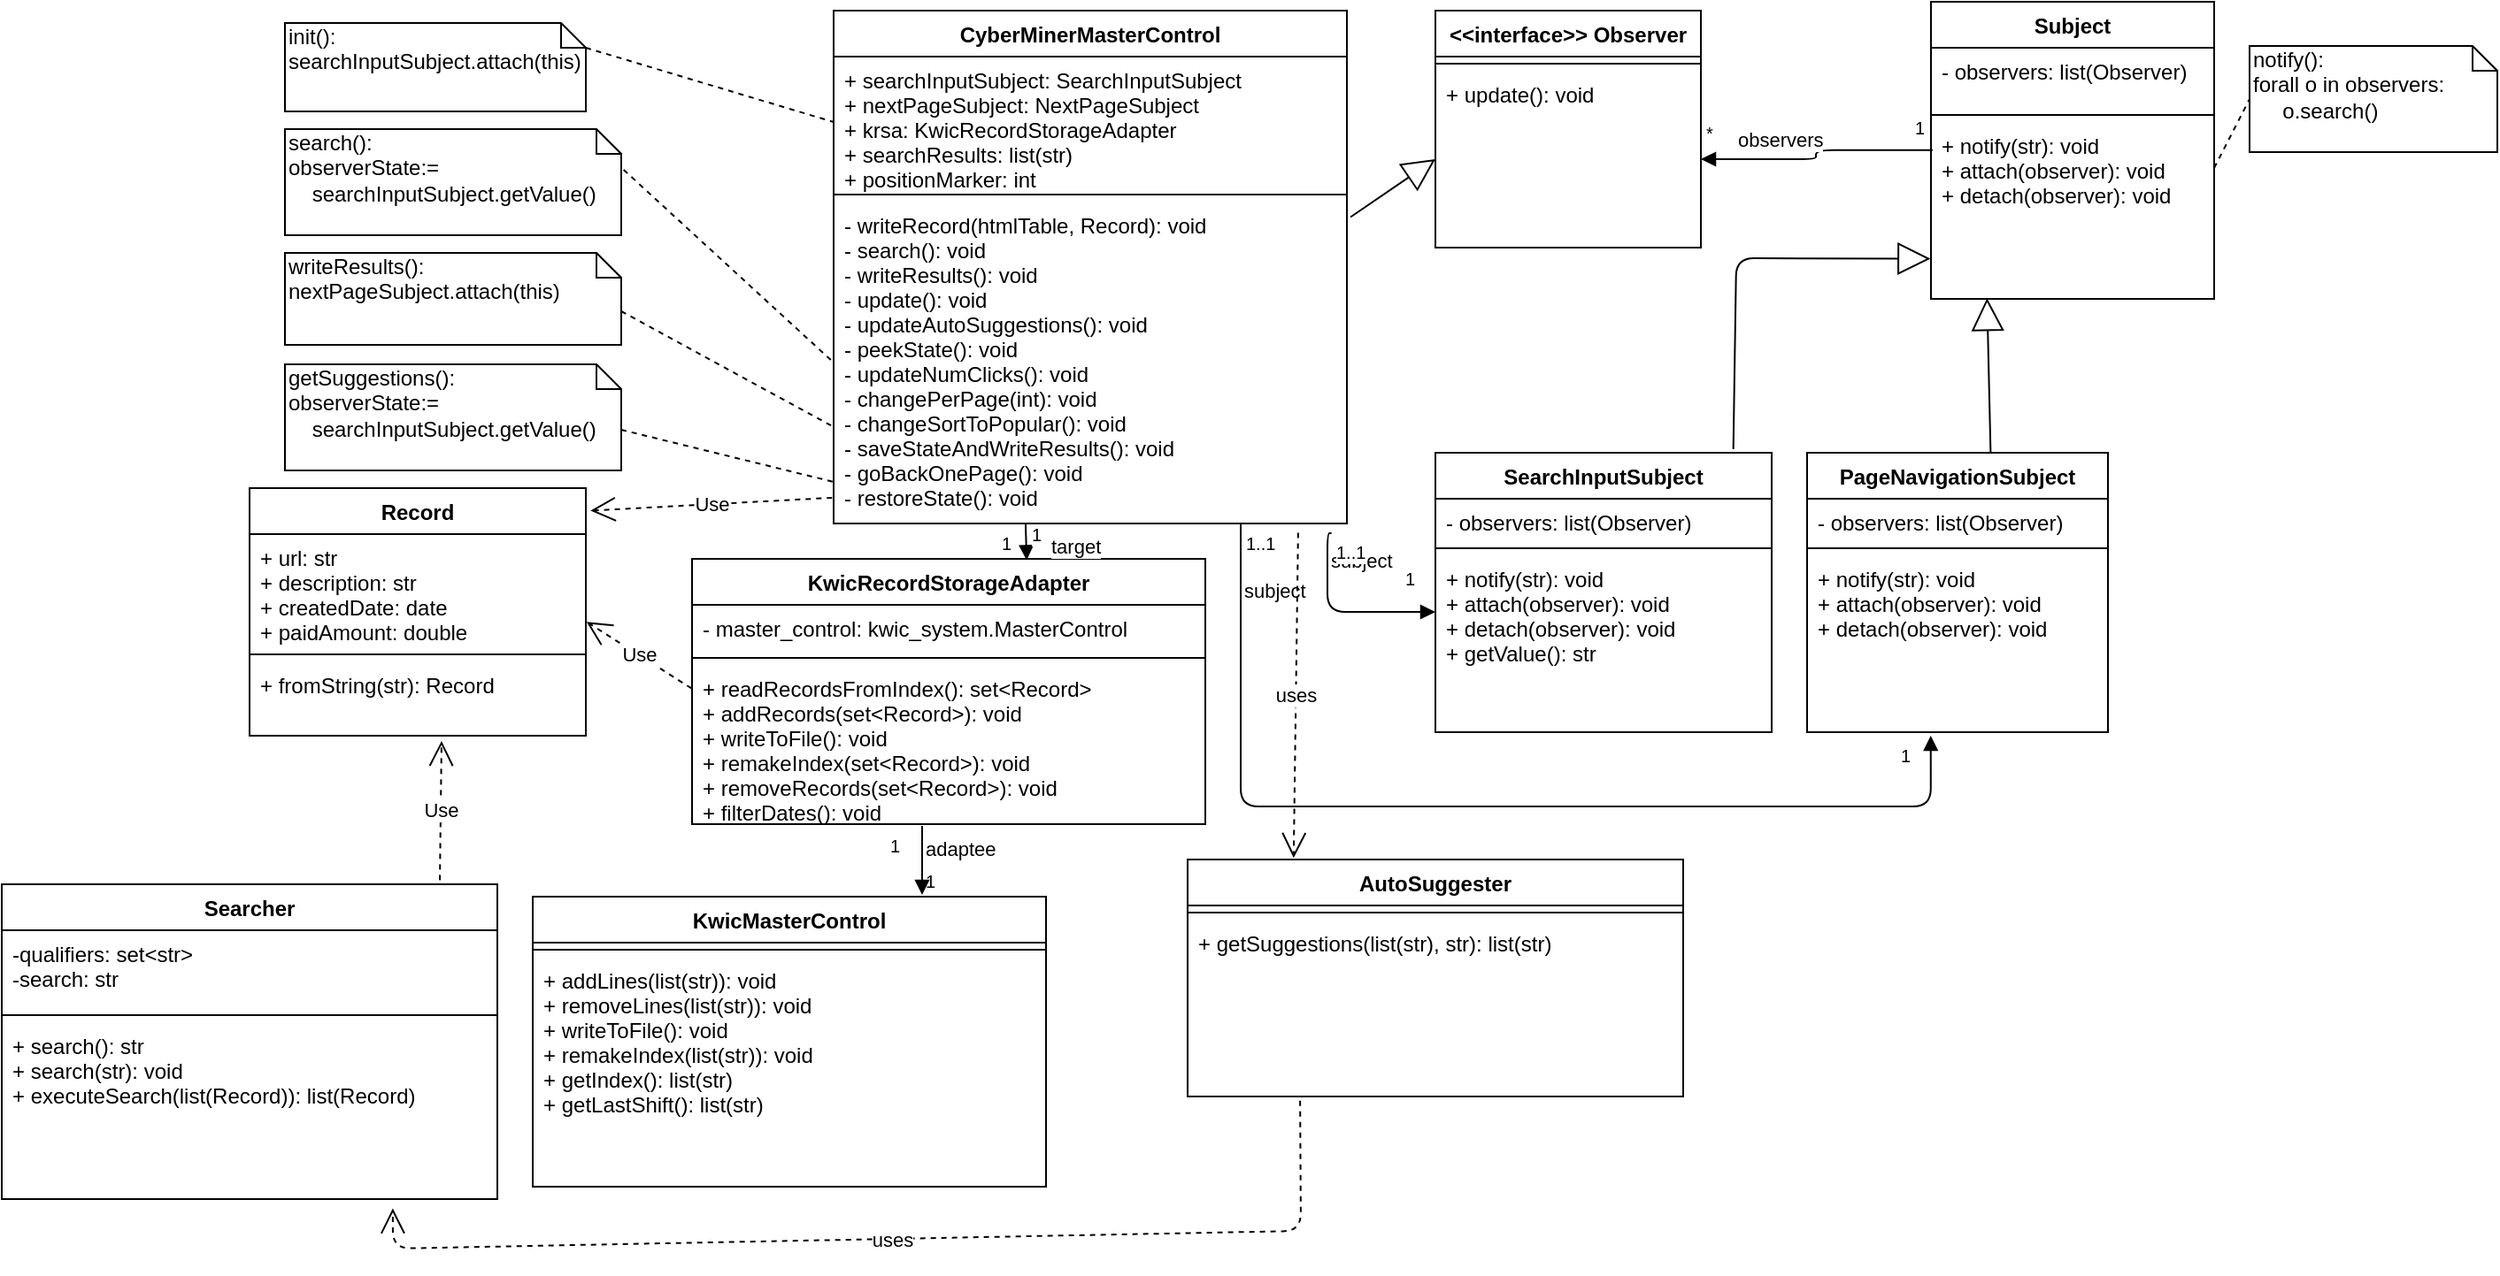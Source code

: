 <mxfile version="12.3.3" type="github" pages="1">
  <diagram id="T4emJ2A0gdQVIQOlJknf" name="Page-1">
    <mxGraphModel dx="3291" dy="711" grid="1" gridSize="10" guides="1" tooltips="1" connect="1" arrows="1" fold="1" page="1" pageScale="1" pageWidth="1600" pageHeight="1200" math="0" shadow="0">
      <root>
        <mxCell id="0"/>
        <mxCell id="1" parent="0"/>
        <mxCell id="xosQfCJ6UveeNYg1vg_T-1" value="KwicRecordStorageAdapter" style="swimlane;fontStyle=1;align=center;verticalAlign=top;childLayout=stackLayout;horizontal=1;startSize=26;horizontalStack=0;resizeParent=1;resizeParentMax=0;resizeLast=0;collapsible=1;marginBottom=0;" vertex="1" parent="1">
          <mxGeometry x="230" y="370" width="290" height="150" as="geometry"/>
        </mxCell>
        <mxCell id="xosQfCJ6UveeNYg1vg_T-2" value="- master_control: kwic_system.MasterControl" style="text;strokeColor=none;fillColor=none;align=left;verticalAlign=top;spacingLeft=4;spacingRight=4;overflow=hidden;rotatable=0;points=[[0,0.5],[1,0.5]];portConstraint=eastwest;" vertex="1" parent="xosQfCJ6UveeNYg1vg_T-1">
          <mxGeometry y="26" width="290" height="26" as="geometry"/>
        </mxCell>
        <mxCell id="xosQfCJ6UveeNYg1vg_T-3" value="" style="line;strokeWidth=1;fillColor=none;align=left;verticalAlign=middle;spacingTop=-1;spacingLeft=3;spacingRight=3;rotatable=0;labelPosition=right;points=[];portConstraint=eastwest;" vertex="1" parent="xosQfCJ6UveeNYg1vg_T-1">
          <mxGeometry y="52" width="290" height="8" as="geometry"/>
        </mxCell>
        <mxCell id="xosQfCJ6UveeNYg1vg_T-4" value="+ readRecordsFromIndex(): set&lt;Record&gt;&#xa;+ addRecords(set&lt;Record&gt;): void&#xa;+ writeToFile(): void&#xa;+ remakeIndex(set&lt;Record&gt;): void&#xa;+ removeRecords(set&lt;Record&gt;): void&#xa;+ filterDates(): void" style="text;strokeColor=none;fillColor=none;align=left;verticalAlign=top;spacingLeft=4;spacingRight=4;overflow=hidden;rotatable=0;points=[[0,0.5],[1,0.5]];portConstraint=eastwest;" vertex="1" parent="xosQfCJ6UveeNYg1vg_T-1">
          <mxGeometry y="60" width="290" height="90" as="geometry"/>
        </mxCell>
        <mxCell id="xosQfCJ6UveeNYg1vg_T-5" value="KwicMasterControl" style="swimlane;fontStyle=1;align=center;verticalAlign=top;childLayout=stackLayout;horizontal=1;startSize=26;horizontalStack=0;resizeParent=1;resizeParentMax=0;resizeLast=0;collapsible=1;marginBottom=0;" vertex="1" parent="1">
          <mxGeometry x="140" y="561" width="290" height="164" as="geometry"/>
        </mxCell>
        <mxCell id="xosQfCJ6UveeNYg1vg_T-7" value="" style="line;strokeWidth=1;fillColor=none;align=left;verticalAlign=middle;spacingTop=-1;spacingLeft=3;spacingRight=3;rotatable=0;labelPosition=right;points=[];portConstraint=eastwest;" vertex="1" parent="xosQfCJ6UveeNYg1vg_T-5">
          <mxGeometry y="26" width="290" height="8" as="geometry"/>
        </mxCell>
        <mxCell id="xosQfCJ6UveeNYg1vg_T-8" value="+ addLines(list(str)): void&#xa;+ removeLines(list(str)): void&#xa;+ writeToFile(): void&#xa;+ remakeIndex(list(str)): void&#xa;+ getIndex(): list(str)&#xa;+ getLastShift(): list(str)&#xa;" style="text;strokeColor=none;fillColor=none;align=left;verticalAlign=top;spacingLeft=4;spacingRight=4;overflow=hidden;rotatable=0;points=[[0,0.5],[1,0.5]];portConstraint=eastwest;" vertex="1" parent="xosQfCJ6UveeNYg1vg_T-5">
          <mxGeometry y="34" width="290" height="130" as="geometry"/>
        </mxCell>
        <mxCell id="xosQfCJ6UveeNYg1vg_T-15" value="AutoSuggester" style="swimlane;fontStyle=1;align=center;verticalAlign=top;childLayout=stackLayout;horizontal=1;startSize=26;horizontalStack=0;resizeParent=1;resizeParentMax=0;resizeLast=0;collapsible=1;marginBottom=0;" vertex="1" parent="1">
          <mxGeometry x="510" y="540" width="280" height="134" as="geometry">
            <mxRectangle x="350" y="350" width="190" height="26" as="alternateBounds"/>
          </mxGeometry>
        </mxCell>
        <mxCell id="xosQfCJ6UveeNYg1vg_T-17" value="" style="line;strokeWidth=1;fillColor=none;align=left;verticalAlign=middle;spacingTop=-1;spacingLeft=3;spacingRight=3;rotatable=0;labelPosition=right;points=[];portConstraint=eastwest;" vertex="1" parent="xosQfCJ6UveeNYg1vg_T-15">
          <mxGeometry y="26" width="280" height="8" as="geometry"/>
        </mxCell>
        <mxCell id="xosQfCJ6UveeNYg1vg_T-18" value="+ getSuggestions(list(str), str): list(str)&#xa;" style="text;strokeColor=none;fillColor=none;align=left;verticalAlign=top;spacingLeft=4;spacingRight=4;overflow=hidden;rotatable=0;points=[[0,0.5],[1,0.5]];portConstraint=eastwest;" vertex="1" parent="xosQfCJ6UveeNYg1vg_T-15">
          <mxGeometry y="34" width="280" height="100" as="geometry"/>
        </mxCell>
        <mxCell id="xosQfCJ6UveeNYg1vg_T-19" value="Record" style="swimlane;fontStyle=1;align=center;verticalAlign=top;childLayout=stackLayout;horizontal=1;startSize=26;horizontalStack=0;resizeParent=1;resizeParentMax=0;resizeLast=0;collapsible=1;marginBottom=0;" vertex="1" parent="1">
          <mxGeometry x="-20" y="330" width="190" height="140" as="geometry">
            <mxRectangle x="350" y="350" width="190" height="26" as="alternateBounds"/>
          </mxGeometry>
        </mxCell>
        <mxCell id="xosQfCJ6UveeNYg1vg_T-20" value="+ url: str&#xa;+ description: str&#xa;+ createdDate: date&#xa;+ paidAmount: double" style="text;strokeColor=none;fillColor=none;align=left;verticalAlign=top;spacingLeft=4;spacingRight=4;overflow=hidden;rotatable=0;points=[[0,0.5],[1,0.5]];portConstraint=eastwest;" vertex="1" parent="xosQfCJ6UveeNYg1vg_T-19">
          <mxGeometry y="26" width="190" height="64" as="geometry"/>
        </mxCell>
        <mxCell id="xosQfCJ6UveeNYg1vg_T-21" value="" style="line;strokeWidth=1;fillColor=none;align=left;verticalAlign=middle;spacingTop=-1;spacingLeft=3;spacingRight=3;rotatable=0;labelPosition=right;points=[];portConstraint=eastwest;" vertex="1" parent="xosQfCJ6UveeNYg1vg_T-19">
          <mxGeometry y="90" width="190" height="8" as="geometry"/>
        </mxCell>
        <mxCell id="xosQfCJ6UveeNYg1vg_T-22" value="+ fromString(str): Record" style="text;strokeColor=none;fillColor=none;align=left;verticalAlign=top;spacingLeft=4;spacingRight=4;overflow=hidden;rotatable=0;points=[[0,0.5],[1,0.5]];portConstraint=eastwest;" vertex="1" parent="xosQfCJ6UveeNYg1vg_T-19">
          <mxGeometry y="98" width="190" height="42" as="geometry"/>
        </mxCell>
        <mxCell id="xosQfCJ6UveeNYg1vg_T-23" value="Searcher" style="swimlane;fontStyle=1;align=center;verticalAlign=top;childLayout=stackLayout;horizontal=1;startSize=26;horizontalStack=0;resizeParent=1;resizeParentMax=0;resizeLast=0;collapsible=1;marginBottom=0;" vertex="1" parent="1">
          <mxGeometry x="-160" y="554" width="280" height="178" as="geometry">
            <mxRectangle x="350" y="350" width="190" height="26" as="alternateBounds"/>
          </mxGeometry>
        </mxCell>
        <mxCell id="xosQfCJ6UveeNYg1vg_T-24" value="-qualifiers: set&lt;str&gt;&#xa;-search: str" style="text;strokeColor=none;fillColor=none;align=left;verticalAlign=top;spacingLeft=4;spacingRight=4;overflow=hidden;rotatable=0;points=[[0,0.5],[1,0.5]];portConstraint=eastwest;" vertex="1" parent="xosQfCJ6UveeNYg1vg_T-23">
          <mxGeometry y="26" width="280" height="44" as="geometry"/>
        </mxCell>
        <mxCell id="xosQfCJ6UveeNYg1vg_T-25" value="" style="line;strokeWidth=1;fillColor=none;align=left;verticalAlign=middle;spacingTop=-1;spacingLeft=3;spacingRight=3;rotatable=0;labelPosition=right;points=[];portConstraint=eastwest;" vertex="1" parent="xosQfCJ6UveeNYg1vg_T-23">
          <mxGeometry y="70" width="280" height="8" as="geometry"/>
        </mxCell>
        <mxCell id="xosQfCJ6UveeNYg1vg_T-26" value="+ search(): str&#xa;+ search(str): void&#xa;+ executeSearch(list(Record)): list(Record)" style="text;strokeColor=none;fillColor=none;align=left;verticalAlign=top;spacingLeft=4;spacingRight=4;overflow=hidden;rotatable=0;points=[[0,0.5],[1,0.5]];portConstraint=eastwest;" vertex="1" parent="xosQfCJ6UveeNYg1vg_T-23">
          <mxGeometry y="78" width="280" height="100" as="geometry"/>
        </mxCell>
        <mxCell id="xosQfCJ6UveeNYg1vg_T-34" value="SearchInputSubject" style="swimlane;fontStyle=1;align=center;verticalAlign=top;childLayout=stackLayout;horizontal=1;startSize=26;horizontalStack=0;resizeParent=1;resizeParentMax=0;resizeLast=0;collapsible=1;marginBottom=0;" vertex="1" parent="1">
          <mxGeometry x="650" y="310" width="190" height="158" as="geometry">
            <mxRectangle x="350" y="350" width="190" height="26" as="alternateBounds"/>
          </mxGeometry>
        </mxCell>
        <mxCell id="xosQfCJ6UveeNYg1vg_T-35" value="- observers: list(Observer)" style="text;strokeColor=none;fillColor=none;align=left;verticalAlign=top;spacingLeft=4;spacingRight=4;overflow=hidden;rotatable=0;points=[[0,0.5],[1,0.5]];portConstraint=eastwest;" vertex="1" parent="xosQfCJ6UveeNYg1vg_T-34">
          <mxGeometry y="26" width="190" height="24" as="geometry"/>
        </mxCell>
        <mxCell id="xosQfCJ6UveeNYg1vg_T-36" value="" style="line;strokeWidth=1;fillColor=none;align=left;verticalAlign=middle;spacingTop=-1;spacingLeft=3;spacingRight=3;rotatable=0;labelPosition=right;points=[];portConstraint=eastwest;" vertex="1" parent="xosQfCJ6UveeNYg1vg_T-34">
          <mxGeometry y="50" width="190" height="8" as="geometry"/>
        </mxCell>
        <mxCell id="xosQfCJ6UveeNYg1vg_T-37" value="+ notify(str): void&#xa;+ attach(observer): void&#xa;+ detach(observer): void&#xa;+ getValue(): str" style="text;strokeColor=none;fillColor=none;align=left;verticalAlign=top;spacingLeft=4;spacingRight=4;overflow=hidden;rotatable=0;points=[[0,0.5],[1,0.5]];portConstraint=eastwest;" vertex="1" parent="xosQfCJ6UveeNYg1vg_T-34">
          <mxGeometry y="58" width="190" height="100" as="geometry"/>
        </mxCell>
        <mxCell id="xosQfCJ6UveeNYg1vg_T-40" value="notify():&lt;br&gt;forall o in observers:&lt;br&gt;&amp;nbsp; &amp;nbsp; &amp;nbsp;o.search()" style="shape=note;whiteSpace=wrap;html=1;size=14;verticalAlign=top;align=left;spacingTop=-6;" vertex="1" parent="1">
          <mxGeometry x="1110" y="80" width="140" height="60" as="geometry"/>
        </mxCell>
        <mxCell id="xosQfCJ6UveeNYg1vg_T-41" value="" style="endArrow=none;dashed=1;html=1;entryX=0;entryY=0.5;entryDx=0;entryDy=0;entryPerimeter=0;exitX=1;exitY=0.26;exitDx=0;exitDy=0;exitPerimeter=0;" edge="1" parent="1" source="xosQfCJ6UveeNYg1vg_T-64" target="xosQfCJ6UveeNYg1vg_T-40">
          <mxGeometry width="50" height="50" relative="1" as="geometry">
            <mxPoint x="1125" y="220" as="sourcePoint"/>
            <mxPoint x="1175" y="170" as="targetPoint"/>
          </mxGeometry>
        </mxCell>
        <mxCell id="xosQfCJ6UveeNYg1vg_T-46" value="search():&lt;br&gt;observerState:=&lt;br&gt;&amp;nbsp; &amp;nbsp; searchInputSubject.getValue()" style="shape=note;whiteSpace=wrap;html=1;size=14;verticalAlign=top;align=left;spacingTop=-6;" vertex="1" parent="1">
          <mxGeometry y="127" width="190" height="60" as="geometry"/>
        </mxCell>
        <mxCell id="xosQfCJ6UveeNYg1vg_T-48" value="init():&lt;br&gt;searchInputSubject.attach(this)&lt;br&gt;" style="shape=note;whiteSpace=wrap;html=1;size=14;verticalAlign=top;align=left;spacingTop=-6;" vertex="1" parent="1">
          <mxGeometry y="67" width="170" height="50" as="geometry"/>
        </mxCell>
        <mxCell id="xosQfCJ6UveeNYg1vg_T-49" value="" style="endArrow=none;dashed=1;html=1;entryX=0;entryY=0.5;entryDx=0;entryDy=0;exitX=0;exitY=0;exitDx=170;exitDy=14;exitPerimeter=0;" edge="1" parent="1" source="xosQfCJ6UveeNYg1vg_T-48" target="xosQfCJ6UveeNYg1vg_T-52">
          <mxGeometry width="50" height="50" relative="1" as="geometry">
            <mxPoint x="180" y="180" as="sourcePoint"/>
            <mxPoint x="148.3" y="324.622" as="targetPoint"/>
          </mxGeometry>
        </mxCell>
        <mxCell id="xosQfCJ6UveeNYg1vg_T-51" value="CyberMinerMasterControl" style="swimlane;fontStyle=1;align=center;verticalAlign=top;childLayout=stackLayout;horizontal=1;startSize=26;horizontalStack=0;resizeParent=1;resizeParentMax=0;resizeLast=0;collapsible=1;marginBottom=0;" vertex="1" parent="1">
          <mxGeometry x="310" y="60" width="290" height="290" as="geometry">
            <mxRectangle x="350" y="350" width="190" height="26" as="alternateBounds"/>
          </mxGeometry>
        </mxCell>
        <mxCell id="xosQfCJ6UveeNYg1vg_T-52" value="+ searchInputSubject: SearchInputSubject&#xa;+ nextPageSubject: NextPageSubject&#xa;+ krsa: KwicRecordStorageAdapter&#xa;+ searchResults: list(str)&#xa;+ positionMarker: int" style="text;strokeColor=none;fillColor=none;align=left;verticalAlign=top;spacingLeft=4;spacingRight=4;overflow=hidden;rotatable=0;points=[[0,0.5],[1,0.5]];portConstraint=eastwest;" vertex="1" parent="xosQfCJ6UveeNYg1vg_T-51">
          <mxGeometry y="26" width="290" height="74" as="geometry"/>
        </mxCell>
        <mxCell id="xosQfCJ6UveeNYg1vg_T-53" value="" style="line;strokeWidth=1;fillColor=none;align=left;verticalAlign=middle;spacingTop=-1;spacingLeft=3;spacingRight=3;rotatable=0;labelPosition=right;points=[];portConstraint=eastwest;" vertex="1" parent="xosQfCJ6UveeNYg1vg_T-51">
          <mxGeometry y="100" width="290" height="8" as="geometry"/>
        </mxCell>
        <mxCell id="xosQfCJ6UveeNYg1vg_T-54" value="- writeRecord(htmlTable, Record): void&#xa;- search(): void&#xa;- writeResults(): void&#xa;- update(): void&#xa;- updateAutoSuggestions(): void&#xa;- peekState(): void&#xa;- updateNumClicks(): void&#xa;- changePerPage(int): void&#xa;- changeSortToPopular(): void&#xa;- saveStateAndWriteResults(): void&#xa;- goBackOnePage(): void&#xa;- restoreState(): void&#xa;" style="text;strokeColor=none;fillColor=none;align=left;verticalAlign=top;spacingLeft=4;spacingRight=4;overflow=hidden;rotatable=0;points=[[0,0.5],[1,0.5]];portConstraint=eastwest;" vertex="1" parent="xosQfCJ6UveeNYg1vg_T-51">
          <mxGeometry y="108" width="290" height="182" as="geometry"/>
        </mxCell>
        <mxCell id="xosQfCJ6UveeNYg1vg_T-55" value="" style="endArrow=none;dashed=1;html=1;entryX=0;entryY=0.5;entryDx=0;entryDy=0;exitX=1.007;exitY=0.383;exitDx=0;exitDy=0;exitPerimeter=0;" edge="1" parent="1" source="xosQfCJ6UveeNYg1vg_T-46" target="xosQfCJ6UveeNYg1vg_T-54">
          <mxGeometry width="50" height="50" relative="1" as="geometry">
            <mxPoint x="123.02" y="338.98" as="sourcePoint"/>
            <mxPoint x="139.08" y="281" as="targetPoint"/>
          </mxGeometry>
        </mxCell>
        <mxCell id="xosQfCJ6UveeNYg1vg_T-59" value="writeResults():&lt;br&gt;nextPageSubject.attach(this)" style="shape=note;whiteSpace=wrap;html=1;size=14;verticalAlign=top;align=left;spacingTop=-6;" vertex="1" parent="1">
          <mxGeometry y="197" width="190" height="52" as="geometry"/>
        </mxCell>
        <mxCell id="xosQfCJ6UveeNYg1vg_T-60" value="" style="endArrow=none;dashed=1;html=1;entryX=0;entryY=0.7;entryDx=0;entryDy=0;entryPerimeter=0;exitX=0;exitY=0;exitDx=190;exitDy=33;exitPerimeter=0;" edge="1" parent="1" source="xosQfCJ6UveeNYg1vg_T-59" target="xosQfCJ6UveeNYg1vg_T-54">
          <mxGeometry width="50" height="50" relative="1" as="geometry">
            <mxPoint x="290" y="288" as="sourcePoint"/>
            <mxPoint x="340" y="238" as="targetPoint"/>
          </mxGeometry>
        </mxCell>
        <mxCell id="xosQfCJ6UveeNYg1vg_T-61" value="Subject" style="swimlane;fontStyle=1;align=center;verticalAlign=top;childLayout=stackLayout;horizontal=1;startSize=26;horizontalStack=0;resizeParent=1;resizeParentMax=0;resizeLast=0;collapsible=1;marginBottom=0;" vertex="1" parent="1">
          <mxGeometry x="930" y="55" width="160" height="168" as="geometry">
            <mxRectangle x="350" y="350" width="190" height="26" as="alternateBounds"/>
          </mxGeometry>
        </mxCell>
        <mxCell id="xosQfCJ6UveeNYg1vg_T-62" value="- observers: list(Observer)" style="text;strokeColor=none;fillColor=none;align=left;verticalAlign=top;spacingLeft=4;spacingRight=4;overflow=hidden;rotatable=0;points=[[0,0.5],[1,0.5]];portConstraint=eastwest;" vertex="1" parent="xosQfCJ6UveeNYg1vg_T-61">
          <mxGeometry y="26" width="160" height="34" as="geometry"/>
        </mxCell>
        <mxCell id="xosQfCJ6UveeNYg1vg_T-63" value="" style="line;strokeWidth=1;fillColor=none;align=left;verticalAlign=middle;spacingTop=-1;spacingLeft=3;spacingRight=3;rotatable=0;labelPosition=right;points=[];portConstraint=eastwest;" vertex="1" parent="xosQfCJ6UveeNYg1vg_T-61">
          <mxGeometry y="60" width="160" height="8" as="geometry"/>
        </mxCell>
        <mxCell id="xosQfCJ6UveeNYg1vg_T-64" value="+ notify(str): void&#xa;+ attach(observer): void&#xa;+ detach(observer): void&#xa;" style="text;strokeColor=none;fillColor=none;align=left;verticalAlign=top;spacingLeft=4;spacingRight=4;overflow=hidden;rotatable=0;points=[[0,0.5],[1,0.5]];portConstraint=eastwest;" vertex="1" parent="xosQfCJ6UveeNYg1vg_T-61">
          <mxGeometry y="68" width="160" height="100" as="geometry"/>
        </mxCell>
        <mxCell id="xosQfCJ6UveeNYg1vg_T-65" value="PageNavigationSubject" style="swimlane;fontStyle=1;align=center;verticalAlign=top;childLayout=stackLayout;horizontal=1;startSize=26;horizontalStack=0;resizeParent=1;resizeParentMax=0;resizeLast=0;collapsible=1;marginBottom=0;" vertex="1" parent="1">
          <mxGeometry x="860" y="310" width="170" height="158" as="geometry">
            <mxRectangle x="350" y="350" width="190" height="26" as="alternateBounds"/>
          </mxGeometry>
        </mxCell>
        <mxCell id="xosQfCJ6UveeNYg1vg_T-66" value="- observers: list(Observer)" style="text;strokeColor=none;fillColor=none;align=left;verticalAlign=top;spacingLeft=4;spacingRight=4;overflow=hidden;rotatable=0;points=[[0,0.5],[1,0.5]];portConstraint=eastwest;" vertex="1" parent="xosQfCJ6UveeNYg1vg_T-65">
          <mxGeometry y="26" width="170" height="24" as="geometry"/>
        </mxCell>
        <mxCell id="xosQfCJ6UveeNYg1vg_T-67" value="" style="line;strokeWidth=1;fillColor=none;align=left;verticalAlign=middle;spacingTop=-1;spacingLeft=3;spacingRight=3;rotatable=0;labelPosition=right;points=[];portConstraint=eastwest;" vertex="1" parent="xosQfCJ6UveeNYg1vg_T-65">
          <mxGeometry y="50" width="170" height="8" as="geometry"/>
        </mxCell>
        <mxCell id="xosQfCJ6UveeNYg1vg_T-68" value="+ notify(str): void&#xa;+ attach(observer): void&#xa;+ detach(observer): void" style="text;strokeColor=none;fillColor=none;align=left;verticalAlign=top;spacingLeft=4;spacingRight=4;overflow=hidden;rotatable=0;points=[[0,0.5],[1,0.5]];portConstraint=eastwest;" vertex="1" parent="xosQfCJ6UveeNYg1vg_T-65">
          <mxGeometry y="58" width="170" height="100" as="geometry"/>
        </mxCell>
        <mxCell id="xosQfCJ6UveeNYg1vg_T-69" value="" style="endArrow=block;endSize=16;endFill=0;html=1;exitX=0.886;exitY=-0.013;exitDx=0;exitDy=0;exitPerimeter=0;entryX=-0.002;entryY=0.773;entryDx=0;entryDy=0;entryPerimeter=0;" edge="1" parent="1" source="xosQfCJ6UveeNYg1vg_T-34" target="xosQfCJ6UveeNYg1vg_T-64">
          <mxGeometry width="160" relative="1" as="geometry">
            <mxPoint x="1192" y="270" as="sourcePoint"/>
            <mxPoint x="898" y="180" as="targetPoint"/>
            <Array as="points">
              <mxPoint x="820" y="200"/>
            </Array>
          </mxGeometry>
        </mxCell>
        <mxCell id="xosQfCJ6UveeNYg1vg_T-71" value="" style="endArrow=block;endSize=16;endFill=0;html=1;exitX=0.61;exitY=-0.001;exitDx=0;exitDy=0;exitPerimeter=0;entryX=0.198;entryY=0.996;entryDx=0;entryDy=0;entryPerimeter=0;" edge="1" parent="1" source="xosQfCJ6UveeNYg1vg_T-65" target="xosQfCJ6UveeNYg1vg_T-64">
          <mxGeometry width="160" relative="1" as="geometry">
            <mxPoint x="1031.08" y="295.946" as="sourcePoint"/>
            <mxPoint x="1030" y="228" as="targetPoint"/>
          </mxGeometry>
        </mxCell>
        <mxCell id="xosQfCJ6UveeNYg1vg_T-72" value="&lt;&lt;interface&gt;&gt; Observer" style="swimlane;fontStyle=1;align=center;verticalAlign=top;childLayout=stackLayout;horizontal=1;startSize=26;horizontalStack=0;resizeParent=1;resizeParentMax=0;resizeLast=0;collapsible=1;marginBottom=0;" vertex="1" parent="1">
          <mxGeometry x="650" y="60" width="150" height="134" as="geometry">
            <mxRectangle x="350" y="350" width="190" height="26" as="alternateBounds"/>
          </mxGeometry>
        </mxCell>
        <mxCell id="xosQfCJ6UveeNYg1vg_T-74" value="" style="line;strokeWidth=1;fillColor=none;align=left;verticalAlign=middle;spacingTop=-1;spacingLeft=3;spacingRight=3;rotatable=0;labelPosition=right;points=[];portConstraint=eastwest;" vertex="1" parent="xosQfCJ6UveeNYg1vg_T-72">
          <mxGeometry y="26" width="150" height="8" as="geometry"/>
        </mxCell>
        <mxCell id="xosQfCJ6UveeNYg1vg_T-75" value="+ update(): void" style="text;strokeColor=none;fillColor=none;align=left;verticalAlign=top;spacingLeft=4;spacingRight=4;overflow=hidden;rotatable=0;points=[[0,0.5],[1,0.5]];portConstraint=eastwest;" vertex="1" parent="xosQfCJ6UveeNYg1vg_T-72">
          <mxGeometry y="34" width="150" height="100" as="geometry"/>
        </mxCell>
        <mxCell id="xosQfCJ6UveeNYg1vg_T-83" value="observers" style="endArrow=block;endFill=1;html=1;edgeStyle=orthogonalEdgeStyle;align=left;verticalAlign=top;exitX=0.006;exitY=0.159;exitDx=0;exitDy=0;exitPerimeter=0;" edge="1" parent="1" source="xosQfCJ6UveeNYg1vg_T-64" target="xosQfCJ6UveeNYg1vg_T-75">
          <mxGeometry x="0.718" y="-24" relative="1" as="geometry">
            <mxPoint x="950" y="126.5" as="sourcePoint"/>
            <mxPoint x="1047" y="126.5" as="targetPoint"/>
            <mxPoint as="offset"/>
          </mxGeometry>
        </mxCell>
        <mxCell id="xosQfCJ6UveeNYg1vg_T-84" value="1" style="resizable=0;html=1;align=left;verticalAlign=bottom;labelBackgroundColor=#ffffff;fontSize=10;" connectable="0" vertex="1" parent="xosQfCJ6UveeNYg1vg_T-83">
          <mxGeometry x="-1" relative="1" as="geometry">
            <mxPoint x="-11.5" y="-4" as="offset"/>
          </mxGeometry>
        </mxCell>
        <mxCell id="xosQfCJ6UveeNYg1vg_T-85" value="*" style="resizable=0;html=1;align=left;verticalAlign=bottom;labelBackgroundColor=#ffffff;fontSize=10;" connectable="0" vertex="1" parent="1">
          <mxGeometry x="840.071" y="156.857" as="geometry">
            <mxPoint x="-39.5" y="-19" as="offset"/>
          </mxGeometry>
        </mxCell>
        <mxCell id="xosQfCJ6UveeNYg1vg_T-89" value="" style="endArrow=block;endSize=16;endFill=0;html=1;entryX=0;entryY=0.5;entryDx=0;entryDy=0;exitX=1.007;exitY=0.048;exitDx=0;exitDy=0;exitPerimeter=0;" edge="1" parent="1" source="xosQfCJ6UveeNYg1vg_T-54" target="xosQfCJ6UveeNYg1vg_T-75">
          <mxGeometry width="160" relative="1" as="geometry">
            <mxPoint x="600" y="144" as="sourcePoint"/>
            <mxPoint x="760" y="143.5" as="targetPoint"/>
          </mxGeometry>
        </mxCell>
        <mxCell id="xosQfCJ6UveeNYg1vg_T-90" value="subject" style="endArrow=block;endFill=1;html=1;edgeStyle=orthogonalEdgeStyle;align=left;verticalAlign=top;exitX=0.97;exitY=1.03;exitDx=0;exitDy=0;exitPerimeter=0;" edge="1" parent="1" source="xosQfCJ6UveeNYg1vg_T-54">
          <mxGeometry x="-0.917" relative="1" as="geometry">
            <mxPoint x="470" y="400" as="sourcePoint"/>
            <mxPoint x="650" y="400" as="targetPoint"/>
            <Array as="points">
              <mxPoint x="589" y="400"/>
            </Array>
            <mxPoint as="offset"/>
          </mxGeometry>
        </mxCell>
        <mxCell id="xosQfCJ6UveeNYg1vg_T-91" value="1..1" style="resizable=0;html=1;align=left;verticalAlign=bottom;labelBackgroundColor=#ffffff;fontSize=10;" connectable="0" vertex="1" parent="xosQfCJ6UveeNYg1vg_T-90">
          <mxGeometry x="-1" relative="1" as="geometry">
            <mxPoint x="1" y="19" as="offset"/>
          </mxGeometry>
        </mxCell>
        <mxCell id="xosQfCJ6UveeNYg1vg_T-97" value="1" style="resizable=0;html=1;align=left;verticalAlign=bottom;labelBackgroundColor=#ffffff;fontSize=10;" connectable="0" vertex="1" parent="1">
          <mxGeometry x="630" y="370" as="geometry">
            <mxPoint x="1" y="19" as="offset"/>
          </mxGeometry>
        </mxCell>
        <mxCell id="xosQfCJ6UveeNYg1vg_T-100" value="subject" style="endArrow=block;endFill=1;html=1;edgeStyle=orthogonalEdgeStyle;align=left;verticalAlign=top;entryX=0.411;entryY=1.02;entryDx=0;entryDy=0;entryPerimeter=0;" edge="1" parent="1" source="xosQfCJ6UveeNYg1vg_T-54" target="xosQfCJ6UveeNYg1vg_T-68">
          <mxGeometry x="-0.917" relative="1" as="geometry">
            <mxPoint x="540" y="238" as="sourcePoint"/>
            <mxPoint x="1280" y="510" as="targetPoint"/>
            <Array as="points">
              <mxPoint x="540" y="510"/>
              <mxPoint x="930" y="510"/>
            </Array>
            <mxPoint as="offset"/>
          </mxGeometry>
        </mxCell>
        <mxCell id="xosQfCJ6UveeNYg1vg_T-101" value="1..1" style="resizable=0;html=1;align=left;verticalAlign=bottom;labelBackgroundColor=#ffffff;fontSize=10;" connectable="0" vertex="1" parent="xosQfCJ6UveeNYg1vg_T-100">
          <mxGeometry x="-1" relative="1" as="geometry">
            <mxPoint x="1" y="19" as="offset"/>
          </mxGeometry>
        </mxCell>
        <mxCell id="xosQfCJ6UveeNYg1vg_T-104" value="1" style="resizable=0;html=1;align=left;verticalAlign=bottom;labelBackgroundColor=#ffffff;fontSize=10;" connectable="0" vertex="1" parent="1">
          <mxGeometry x="910" y="470" as="geometry">
            <mxPoint x="1" y="19" as="offset"/>
          </mxGeometry>
        </mxCell>
        <mxCell id="xosQfCJ6UveeNYg1vg_T-108" value="getSuggestions():&lt;br&gt;observerState:=&lt;br&gt;&amp;nbsp; &amp;nbsp; searchInputSubject.getValue()" style="shape=note;whiteSpace=wrap;html=1;size=14;verticalAlign=top;align=left;spacingTop=-6;" vertex="1" parent="1">
          <mxGeometry y="260" width="190" height="60" as="geometry"/>
        </mxCell>
        <mxCell id="xosQfCJ6UveeNYg1vg_T-110" value="" style="endArrow=none;dashed=1;html=1;exitX=0;exitY=0;exitDx=190;exitDy=37;exitPerimeter=0;entryX=-0.002;entryY=0.87;entryDx=0;entryDy=0;entryPerimeter=0;" edge="1" parent="1" source="xosQfCJ6UveeNYg1vg_T-108" target="xosQfCJ6UveeNYg1vg_T-54">
          <mxGeometry width="50" height="50" relative="1" as="geometry">
            <mxPoint x="285" y="223" as="sourcePoint"/>
            <mxPoint x="300" y="230" as="targetPoint"/>
          </mxGeometry>
        </mxCell>
        <mxCell id="xosQfCJ6UveeNYg1vg_T-118" value="Use" style="endArrow=open;endSize=12;dashed=1;html=1;exitX=0.884;exitY=-0.013;exitDx=0;exitDy=0;entryX=0.571;entryY=1.07;entryDx=0;entryDy=0;entryPerimeter=0;exitPerimeter=0;" edge="1" parent="1" source="xosQfCJ6UveeNYg1vg_T-23" target="xosQfCJ6UveeNYg1vg_T-22">
          <mxGeometry width="160" relative="1" as="geometry">
            <mxPoint x="-30" y="530" as="sourcePoint"/>
            <mxPoint x="130" y="530" as="targetPoint"/>
          </mxGeometry>
        </mxCell>
        <mxCell id="xosQfCJ6UveeNYg1vg_T-119" value="Use" style="endArrow=open;endSize=12;dashed=1;html=1;exitX=-0.001;exitY=0.147;exitDx=0;exitDy=0;entryX=1.002;entryY=0.775;entryDx=0;entryDy=0;entryPerimeter=0;exitPerimeter=0;" edge="1" parent="1" source="xosQfCJ6UveeNYg1vg_T-4" target="xosQfCJ6UveeNYg1vg_T-20">
          <mxGeometry width="160" relative="1" as="geometry">
            <mxPoint x="220" y="462" as="sourcePoint"/>
            <mxPoint x="221.28" y="379.848" as="targetPoint"/>
          </mxGeometry>
        </mxCell>
        <mxCell id="xosQfCJ6UveeNYg1vg_T-128" value="1" style="resizable=0;html=1;align=left;verticalAlign=bottom;labelBackgroundColor=#ffffff;fontSize=10;" connectable="0" vertex="1" parent="1">
          <mxGeometry x="360.167" y="560" as="geometry"/>
        </mxCell>
        <mxCell id="xosQfCJ6UveeNYg1vg_T-131" value="1" style="resizable=0;html=1;align=left;verticalAlign=bottom;labelBackgroundColor=#ffffff;fontSize=10;" connectable="0" vertex="1" parent="1">
          <mxGeometry x="420" y="350" as="geometry">
            <mxPoint x="-17" y="19" as="offset"/>
          </mxGeometry>
        </mxCell>
        <mxCell id="xosQfCJ6UveeNYg1vg_T-132" value="uses" style="endArrow=open;endSize=12;dashed=1;html=1;exitX=0.905;exitY=1.029;exitDx=0;exitDy=0;exitPerimeter=0;entryX=0.214;entryY=-0.007;entryDx=0;entryDy=0;entryPerimeter=0;" edge="1" parent="1" source="xosQfCJ6UveeNYg1vg_T-54" target="xosQfCJ6UveeNYg1vg_T-15">
          <mxGeometry width="160" relative="1" as="geometry">
            <mxPoint x="-160" y="760" as="sourcePoint"/>
            <mxPoint y="760" as="targetPoint"/>
          </mxGeometry>
        </mxCell>
        <mxCell id="xosQfCJ6UveeNYg1vg_T-133" value="uses" style="endArrow=open;endSize=12;dashed=1;html=1;exitX=0.227;exitY=1.024;exitDx=0;exitDy=0;exitPerimeter=0;entryX=0.789;entryY=1.053;entryDx=0;entryDy=0;entryPerimeter=0;" edge="1" parent="1" source="xosQfCJ6UveeNYg1vg_T-18" target="xosQfCJ6UveeNYg1vg_T-26">
          <mxGeometry width="160" relative="1" as="geometry">
            <mxPoint x="430.9" y="673.9" as="sourcePoint"/>
            <mxPoint x="-90" y="770" as="targetPoint"/>
            <Array as="points">
              <mxPoint x="574" y="750"/>
              <mxPoint x="61" y="760"/>
            </Array>
          </mxGeometry>
        </mxCell>
        <mxCell id="xosQfCJ6UveeNYg1vg_T-136" value="Use" style="endArrow=open;endSize=12;dashed=1;html=1;exitX=-0.003;exitY=0.92;exitDx=0;exitDy=0;exitPerimeter=0;entryX=1.014;entryY=0.091;entryDx=0;entryDy=0;entryPerimeter=0;" edge="1" parent="1" source="xosQfCJ6UveeNYg1vg_T-54" target="xosQfCJ6UveeNYg1vg_T-19">
          <mxGeometry width="160" relative="1" as="geometry">
            <mxPoint x="-160" y="790" as="sourcePoint"/>
            <mxPoint y="790" as="targetPoint"/>
          </mxGeometry>
        </mxCell>
        <mxCell id="xosQfCJ6UveeNYg1vg_T-137" value="target" style="endArrow=block;endFill=1;html=1;edgeStyle=orthogonalEdgeStyle;align=left;verticalAlign=top;entryX=0.652;entryY=0.005;entryDx=0;entryDy=0;entryPerimeter=0;exitX=0.374;exitY=1;exitDx=0;exitDy=0;exitPerimeter=0;" edge="1" parent="1" source="xosQfCJ6UveeNYg1vg_T-54" target="xosQfCJ6UveeNYg1vg_T-1">
          <mxGeometry x="-0.967" y="12" relative="1" as="geometry">
            <mxPoint x="435" y="293" as="sourcePoint"/>
            <mxPoint y="790" as="targetPoint"/>
            <Array as="points">
              <mxPoint x="419" y="350"/>
            </Array>
            <mxPoint as="offset"/>
          </mxGeometry>
        </mxCell>
        <mxCell id="xosQfCJ6UveeNYg1vg_T-138" value="1" style="resizable=0;html=1;align=left;verticalAlign=bottom;labelBackgroundColor=#ffffff;fontSize=10;" connectable="0" vertex="1" parent="xosQfCJ6UveeNYg1vg_T-137">
          <mxGeometry x="-1" relative="1" as="geometry">
            <mxPoint x="1.5" y="14" as="offset"/>
          </mxGeometry>
        </mxCell>
        <mxCell id="xosQfCJ6UveeNYg1vg_T-140" value="adaptee" style="endArrow=block;endFill=1;html=1;edgeStyle=orthogonalEdgeStyle;align=left;verticalAlign=top;" edge="1" parent="1">
          <mxGeometry x="-1" relative="1" as="geometry">
            <mxPoint x="360" y="521" as="sourcePoint"/>
            <mxPoint x="360" y="560" as="targetPoint"/>
          </mxGeometry>
        </mxCell>
        <mxCell id="xosQfCJ6UveeNYg1vg_T-141" value="1" style="resizable=0;html=1;align=left;verticalAlign=bottom;labelBackgroundColor=#ffffff;fontSize=10;" connectable="0" vertex="1" parent="xosQfCJ6UveeNYg1vg_T-140">
          <mxGeometry x="-1" relative="1" as="geometry">
            <mxPoint x="-20" y="19" as="offset"/>
          </mxGeometry>
        </mxCell>
      </root>
    </mxGraphModel>
  </diagram>
</mxfile>
